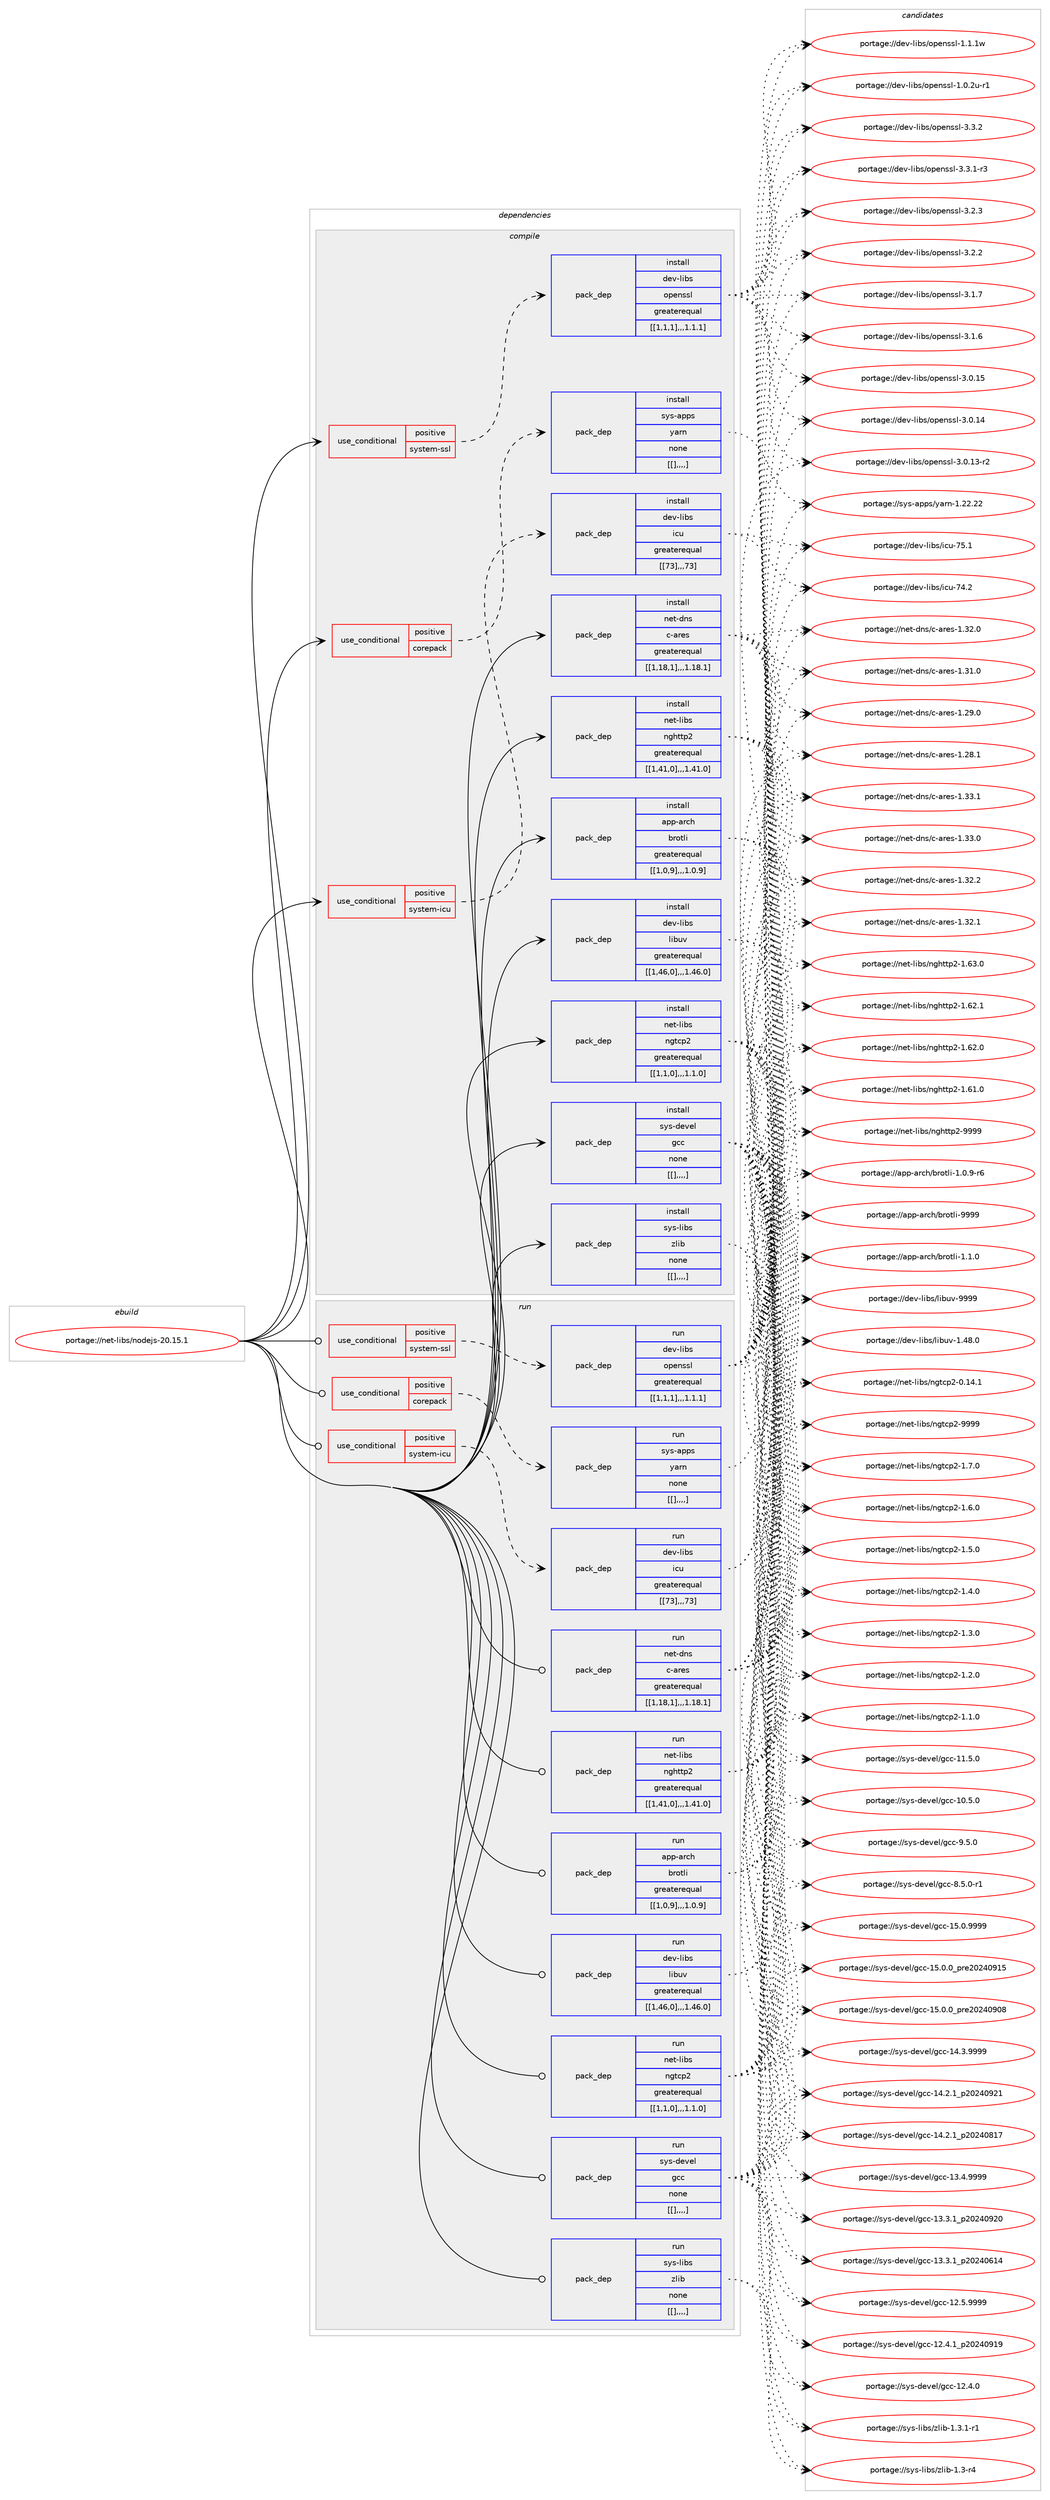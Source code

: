 digraph prolog {

# *************
# Graph options
# *************

newrank=true;
concentrate=true;
compound=true;
graph [rankdir=LR,fontname=Helvetica,fontsize=10,ranksep=1.5];#, ranksep=2.5, nodesep=0.2];
edge  [arrowhead=vee];
node  [fontname=Helvetica,fontsize=10];

# **********
# The ebuild
# **********

subgraph cluster_leftcol {
color=gray;
label=<<i>ebuild</i>>;
id [label="portage://net-libs/nodejs-20.15.1", color=red, width=4, href="../net-libs/nodejs-20.15.1.svg"];
}

# ****************
# The dependencies
# ****************

subgraph cluster_midcol {
color=gray;
label=<<i>dependencies</i>>;
subgraph cluster_compile {
fillcolor="#eeeeee";
style=filled;
label=<<i>compile</i>>;
subgraph cond98664 {
dependency373166 [label=<<TABLE BORDER="0" CELLBORDER="1" CELLSPACING="0" CELLPADDING="4"><TR><TD ROWSPAN="3" CELLPADDING="10">use_conditional</TD></TR><TR><TD>positive</TD></TR><TR><TD>corepack</TD></TR></TABLE>>, shape=none, color=red];
subgraph pack271803 {
dependency373167 [label=<<TABLE BORDER="0" CELLBORDER="1" CELLSPACING="0" CELLPADDING="4" WIDTH="220"><TR><TD ROWSPAN="6" CELLPADDING="30">pack_dep</TD></TR><TR><TD WIDTH="110">install</TD></TR><TR><TD>sys-apps</TD></TR><TR><TD>yarn</TD></TR><TR><TD>none</TD></TR><TR><TD>[[],,,,]</TD></TR></TABLE>>, shape=none, color=blue];
}
dependency373166:e -> dependency373167:w [weight=20,style="dashed",arrowhead="vee"];
}
id:e -> dependency373166:w [weight=20,style="solid",arrowhead="vee"];
subgraph cond98665 {
dependency373168 [label=<<TABLE BORDER="0" CELLBORDER="1" CELLSPACING="0" CELLPADDING="4"><TR><TD ROWSPAN="3" CELLPADDING="10">use_conditional</TD></TR><TR><TD>positive</TD></TR><TR><TD>system-icu</TD></TR></TABLE>>, shape=none, color=red];
subgraph pack271804 {
dependency373169 [label=<<TABLE BORDER="0" CELLBORDER="1" CELLSPACING="0" CELLPADDING="4" WIDTH="220"><TR><TD ROWSPAN="6" CELLPADDING="30">pack_dep</TD></TR><TR><TD WIDTH="110">install</TD></TR><TR><TD>dev-libs</TD></TR><TR><TD>icu</TD></TR><TR><TD>greaterequal</TD></TR><TR><TD>[[73],,,73]</TD></TR></TABLE>>, shape=none, color=blue];
}
dependency373168:e -> dependency373169:w [weight=20,style="dashed",arrowhead="vee"];
}
id:e -> dependency373168:w [weight=20,style="solid",arrowhead="vee"];
subgraph cond98666 {
dependency373170 [label=<<TABLE BORDER="0" CELLBORDER="1" CELLSPACING="0" CELLPADDING="4"><TR><TD ROWSPAN="3" CELLPADDING="10">use_conditional</TD></TR><TR><TD>positive</TD></TR><TR><TD>system-ssl</TD></TR></TABLE>>, shape=none, color=red];
subgraph pack271805 {
dependency373171 [label=<<TABLE BORDER="0" CELLBORDER="1" CELLSPACING="0" CELLPADDING="4" WIDTH="220"><TR><TD ROWSPAN="6" CELLPADDING="30">pack_dep</TD></TR><TR><TD WIDTH="110">install</TD></TR><TR><TD>dev-libs</TD></TR><TR><TD>openssl</TD></TR><TR><TD>greaterequal</TD></TR><TR><TD>[[1,1,1],,,1.1.1]</TD></TR></TABLE>>, shape=none, color=blue];
}
dependency373170:e -> dependency373171:w [weight=20,style="dashed",arrowhead="vee"];
}
id:e -> dependency373170:w [weight=20,style="solid",arrowhead="vee"];
subgraph pack271806 {
dependency373172 [label=<<TABLE BORDER="0" CELLBORDER="1" CELLSPACING="0" CELLPADDING="4" WIDTH="220"><TR><TD ROWSPAN="6" CELLPADDING="30">pack_dep</TD></TR><TR><TD WIDTH="110">install</TD></TR><TR><TD>app-arch</TD></TR><TR><TD>brotli</TD></TR><TR><TD>greaterequal</TD></TR><TR><TD>[[1,0,9],,,1.0.9]</TD></TR></TABLE>>, shape=none, color=blue];
}
id:e -> dependency373172:w [weight=20,style="solid",arrowhead="vee"];
subgraph pack271807 {
dependency373173 [label=<<TABLE BORDER="0" CELLBORDER="1" CELLSPACING="0" CELLPADDING="4" WIDTH="220"><TR><TD ROWSPAN="6" CELLPADDING="30">pack_dep</TD></TR><TR><TD WIDTH="110">install</TD></TR><TR><TD>dev-libs</TD></TR><TR><TD>libuv</TD></TR><TR><TD>greaterequal</TD></TR><TR><TD>[[1,46,0],,,1.46.0]</TD></TR></TABLE>>, shape=none, color=blue];
}
id:e -> dependency373173:w [weight=20,style="solid",arrowhead="vee"];
subgraph pack271808 {
dependency373174 [label=<<TABLE BORDER="0" CELLBORDER="1" CELLSPACING="0" CELLPADDING="4" WIDTH="220"><TR><TD ROWSPAN="6" CELLPADDING="30">pack_dep</TD></TR><TR><TD WIDTH="110">install</TD></TR><TR><TD>net-dns</TD></TR><TR><TD>c-ares</TD></TR><TR><TD>greaterequal</TD></TR><TR><TD>[[1,18,1],,,1.18.1]</TD></TR></TABLE>>, shape=none, color=blue];
}
id:e -> dependency373174:w [weight=20,style="solid",arrowhead="vee"];
subgraph pack271809 {
dependency373175 [label=<<TABLE BORDER="0" CELLBORDER="1" CELLSPACING="0" CELLPADDING="4" WIDTH="220"><TR><TD ROWSPAN="6" CELLPADDING="30">pack_dep</TD></TR><TR><TD WIDTH="110">install</TD></TR><TR><TD>net-libs</TD></TR><TR><TD>nghttp2</TD></TR><TR><TD>greaterequal</TD></TR><TR><TD>[[1,41,0],,,1.41.0]</TD></TR></TABLE>>, shape=none, color=blue];
}
id:e -> dependency373175:w [weight=20,style="solid",arrowhead="vee"];
subgraph pack271810 {
dependency373176 [label=<<TABLE BORDER="0" CELLBORDER="1" CELLSPACING="0" CELLPADDING="4" WIDTH="220"><TR><TD ROWSPAN="6" CELLPADDING="30">pack_dep</TD></TR><TR><TD WIDTH="110">install</TD></TR><TR><TD>net-libs</TD></TR><TR><TD>ngtcp2</TD></TR><TR><TD>greaterequal</TD></TR><TR><TD>[[1,1,0],,,1.1.0]</TD></TR></TABLE>>, shape=none, color=blue];
}
id:e -> dependency373176:w [weight=20,style="solid",arrowhead="vee"];
subgraph pack271811 {
dependency373177 [label=<<TABLE BORDER="0" CELLBORDER="1" CELLSPACING="0" CELLPADDING="4" WIDTH="220"><TR><TD ROWSPAN="6" CELLPADDING="30">pack_dep</TD></TR><TR><TD WIDTH="110">install</TD></TR><TR><TD>sys-devel</TD></TR><TR><TD>gcc</TD></TR><TR><TD>none</TD></TR><TR><TD>[[],,,,]</TD></TR></TABLE>>, shape=none, color=blue];
}
id:e -> dependency373177:w [weight=20,style="solid",arrowhead="vee"];
subgraph pack271812 {
dependency373178 [label=<<TABLE BORDER="0" CELLBORDER="1" CELLSPACING="0" CELLPADDING="4" WIDTH="220"><TR><TD ROWSPAN="6" CELLPADDING="30">pack_dep</TD></TR><TR><TD WIDTH="110">install</TD></TR><TR><TD>sys-libs</TD></TR><TR><TD>zlib</TD></TR><TR><TD>none</TD></TR><TR><TD>[[],,,,]</TD></TR></TABLE>>, shape=none, color=blue];
}
id:e -> dependency373178:w [weight=20,style="solid",arrowhead="vee"];
}
subgraph cluster_compileandrun {
fillcolor="#eeeeee";
style=filled;
label=<<i>compile and run</i>>;
}
subgraph cluster_run {
fillcolor="#eeeeee";
style=filled;
label=<<i>run</i>>;
subgraph cond98667 {
dependency373179 [label=<<TABLE BORDER="0" CELLBORDER="1" CELLSPACING="0" CELLPADDING="4"><TR><TD ROWSPAN="3" CELLPADDING="10">use_conditional</TD></TR><TR><TD>positive</TD></TR><TR><TD>corepack</TD></TR></TABLE>>, shape=none, color=red];
subgraph pack271813 {
dependency373180 [label=<<TABLE BORDER="0" CELLBORDER="1" CELLSPACING="0" CELLPADDING="4" WIDTH="220"><TR><TD ROWSPAN="6" CELLPADDING="30">pack_dep</TD></TR><TR><TD WIDTH="110">run</TD></TR><TR><TD>sys-apps</TD></TR><TR><TD>yarn</TD></TR><TR><TD>none</TD></TR><TR><TD>[[],,,,]</TD></TR></TABLE>>, shape=none, color=blue];
}
dependency373179:e -> dependency373180:w [weight=20,style="dashed",arrowhead="vee"];
}
id:e -> dependency373179:w [weight=20,style="solid",arrowhead="odot"];
subgraph cond98668 {
dependency373181 [label=<<TABLE BORDER="0" CELLBORDER="1" CELLSPACING="0" CELLPADDING="4"><TR><TD ROWSPAN="3" CELLPADDING="10">use_conditional</TD></TR><TR><TD>positive</TD></TR><TR><TD>system-icu</TD></TR></TABLE>>, shape=none, color=red];
subgraph pack271814 {
dependency373182 [label=<<TABLE BORDER="0" CELLBORDER="1" CELLSPACING="0" CELLPADDING="4" WIDTH="220"><TR><TD ROWSPAN="6" CELLPADDING="30">pack_dep</TD></TR><TR><TD WIDTH="110">run</TD></TR><TR><TD>dev-libs</TD></TR><TR><TD>icu</TD></TR><TR><TD>greaterequal</TD></TR><TR><TD>[[73],,,73]</TD></TR></TABLE>>, shape=none, color=blue];
}
dependency373181:e -> dependency373182:w [weight=20,style="dashed",arrowhead="vee"];
}
id:e -> dependency373181:w [weight=20,style="solid",arrowhead="odot"];
subgraph cond98669 {
dependency373183 [label=<<TABLE BORDER="0" CELLBORDER="1" CELLSPACING="0" CELLPADDING="4"><TR><TD ROWSPAN="3" CELLPADDING="10">use_conditional</TD></TR><TR><TD>positive</TD></TR><TR><TD>system-ssl</TD></TR></TABLE>>, shape=none, color=red];
subgraph pack271815 {
dependency373184 [label=<<TABLE BORDER="0" CELLBORDER="1" CELLSPACING="0" CELLPADDING="4" WIDTH="220"><TR><TD ROWSPAN="6" CELLPADDING="30">pack_dep</TD></TR><TR><TD WIDTH="110">run</TD></TR><TR><TD>dev-libs</TD></TR><TR><TD>openssl</TD></TR><TR><TD>greaterequal</TD></TR><TR><TD>[[1,1,1],,,1.1.1]</TD></TR></TABLE>>, shape=none, color=blue];
}
dependency373183:e -> dependency373184:w [weight=20,style="dashed",arrowhead="vee"];
}
id:e -> dependency373183:w [weight=20,style="solid",arrowhead="odot"];
subgraph pack271816 {
dependency373185 [label=<<TABLE BORDER="0" CELLBORDER="1" CELLSPACING="0" CELLPADDING="4" WIDTH="220"><TR><TD ROWSPAN="6" CELLPADDING="30">pack_dep</TD></TR><TR><TD WIDTH="110">run</TD></TR><TR><TD>app-arch</TD></TR><TR><TD>brotli</TD></TR><TR><TD>greaterequal</TD></TR><TR><TD>[[1,0,9],,,1.0.9]</TD></TR></TABLE>>, shape=none, color=blue];
}
id:e -> dependency373185:w [weight=20,style="solid",arrowhead="odot"];
subgraph pack271817 {
dependency373186 [label=<<TABLE BORDER="0" CELLBORDER="1" CELLSPACING="0" CELLPADDING="4" WIDTH="220"><TR><TD ROWSPAN="6" CELLPADDING="30">pack_dep</TD></TR><TR><TD WIDTH="110">run</TD></TR><TR><TD>dev-libs</TD></TR><TR><TD>libuv</TD></TR><TR><TD>greaterequal</TD></TR><TR><TD>[[1,46,0],,,1.46.0]</TD></TR></TABLE>>, shape=none, color=blue];
}
id:e -> dependency373186:w [weight=20,style="solid",arrowhead="odot"];
subgraph pack271818 {
dependency373187 [label=<<TABLE BORDER="0" CELLBORDER="1" CELLSPACING="0" CELLPADDING="4" WIDTH="220"><TR><TD ROWSPAN="6" CELLPADDING="30">pack_dep</TD></TR><TR><TD WIDTH="110">run</TD></TR><TR><TD>net-dns</TD></TR><TR><TD>c-ares</TD></TR><TR><TD>greaterequal</TD></TR><TR><TD>[[1,18,1],,,1.18.1]</TD></TR></TABLE>>, shape=none, color=blue];
}
id:e -> dependency373187:w [weight=20,style="solid",arrowhead="odot"];
subgraph pack271819 {
dependency373188 [label=<<TABLE BORDER="0" CELLBORDER="1" CELLSPACING="0" CELLPADDING="4" WIDTH="220"><TR><TD ROWSPAN="6" CELLPADDING="30">pack_dep</TD></TR><TR><TD WIDTH="110">run</TD></TR><TR><TD>net-libs</TD></TR><TR><TD>nghttp2</TD></TR><TR><TD>greaterequal</TD></TR><TR><TD>[[1,41,0],,,1.41.0]</TD></TR></TABLE>>, shape=none, color=blue];
}
id:e -> dependency373188:w [weight=20,style="solid",arrowhead="odot"];
subgraph pack271820 {
dependency373189 [label=<<TABLE BORDER="0" CELLBORDER="1" CELLSPACING="0" CELLPADDING="4" WIDTH="220"><TR><TD ROWSPAN="6" CELLPADDING="30">pack_dep</TD></TR><TR><TD WIDTH="110">run</TD></TR><TR><TD>net-libs</TD></TR><TR><TD>ngtcp2</TD></TR><TR><TD>greaterequal</TD></TR><TR><TD>[[1,1,0],,,1.1.0]</TD></TR></TABLE>>, shape=none, color=blue];
}
id:e -> dependency373189:w [weight=20,style="solid",arrowhead="odot"];
subgraph pack271821 {
dependency373190 [label=<<TABLE BORDER="0" CELLBORDER="1" CELLSPACING="0" CELLPADDING="4" WIDTH="220"><TR><TD ROWSPAN="6" CELLPADDING="30">pack_dep</TD></TR><TR><TD WIDTH="110">run</TD></TR><TR><TD>sys-devel</TD></TR><TR><TD>gcc</TD></TR><TR><TD>none</TD></TR><TR><TD>[[],,,,]</TD></TR></TABLE>>, shape=none, color=blue];
}
id:e -> dependency373190:w [weight=20,style="solid",arrowhead="odot"];
subgraph pack271822 {
dependency373191 [label=<<TABLE BORDER="0" CELLBORDER="1" CELLSPACING="0" CELLPADDING="4" WIDTH="220"><TR><TD ROWSPAN="6" CELLPADDING="30">pack_dep</TD></TR><TR><TD WIDTH="110">run</TD></TR><TR><TD>sys-libs</TD></TR><TR><TD>zlib</TD></TR><TR><TD>none</TD></TR><TR><TD>[[],,,,]</TD></TR></TABLE>>, shape=none, color=blue];
}
id:e -> dependency373191:w [weight=20,style="solid",arrowhead="odot"];
}
}

# **************
# The candidates
# **************

subgraph cluster_choices {
rank=same;
color=gray;
label=<<i>candidates</i>>;

subgraph choice271803 {
color=black;
nodesep=1;
choice115121115459711211211547121971141104549465050465050 [label="portage://sys-apps/yarn-1.22.22", color=red, width=4,href="../sys-apps/yarn-1.22.22.svg"];
dependency373167:e -> choice115121115459711211211547121971141104549465050465050:w [style=dotted,weight="100"];
}
subgraph choice271804 {
color=black;
nodesep=1;
choice100101118451081059811547105991174555534649 [label="portage://dev-libs/icu-75.1", color=red, width=4,href="../dev-libs/icu-75.1.svg"];
choice100101118451081059811547105991174555524650 [label="portage://dev-libs/icu-74.2", color=red, width=4,href="../dev-libs/icu-74.2.svg"];
dependency373169:e -> choice100101118451081059811547105991174555534649:w [style=dotted,weight="100"];
dependency373169:e -> choice100101118451081059811547105991174555524650:w [style=dotted,weight="100"];
}
subgraph choice271805 {
color=black;
nodesep=1;
choice100101118451081059811547111112101110115115108455146514650 [label="portage://dev-libs/openssl-3.3.2", color=red, width=4,href="../dev-libs/openssl-3.3.2.svg"];
choice1001011184510810598115471111121011101151151084551465146494511451 [label="portage://dev-libs/openssl-3.3.1-r3", color=red, width=4,href="../dev-libs/openssl-3.3.1-r3.svg"];
choice100101118451081059811547111112101110115115108455146504651 [label="portage://dev-libs/openssl-3.2.3", color=red, width=4,href="../dev-libs/openssl-3.2.3.svg"];
choice100101118451081059811547111112101110115115108455146504650 [label="portage://dev-libs/openssl-3.2.2", color=red, width=4,href="../dev-libs/openssl-3.2.2.svg"];
choice100101118451081059811547111112101110115115108455146494655 [label="portage://dev-libs/openssl-3.1.7", color=red, width=4,href="../dev-libs/openssl-3.1.7.svg"];
choice100101118451081059811547111112101110115115108455146494654 [label="portage://dev-libs/openssl-3.1.6", color=red, width=4,href="../dev-libs/openssl-3.1.6.svg"];
choice10010111845108105981154711111210111011511510845514648464953 [label="portage://dev-libs/openssl-3.0.15", color=red, width=4,href="../dev-libs/openssl-3.0.15.svg"];
choice10010111845108105981154711111210111011511510845514648464952 [label="portage://dev-libs/openssl-3.0.14", color=red, width=4,href="../dev-libs/openssl-3.0.14.svg"];
choice100101118451081059811547111112101110115115108455146484649514511450 [label="portage://dev-libs/openssl-3.0.13-r2", color=red, width=4,href="../dev-libs/openssl-3.0.13-r2.svg"];
choice100101118451081059811547111112101110115115108454946494649119 [label="portage://dev-libs/openssl-1.1.1w", color=red, width=4,href="../dev-libs/openssl-1.1.1w.svg"];
choice1001011184510810598115471111121011101151151084549464846501174511449 [label="portage://dev-libs/openssl-1.0.2u-r1", color=red, width=4,href="../dev-libs/openssl-1.0.2u-r1.svg"];
dependency373171:e -> choice100101118451081059811547111112101110115115108455146514650:w [style=dotted,weight="100"];
dependency373171:e -> choice1001011184510810598115471111121011101151151084551465146494511451:w [style=dotted,weight="100"];
dependency373171:e -> choice100101118451081059811547111112101110115115108455146504651:w [style=dotted,weight="100"];
dependency373171:e -> choice100101118451081059811547111112101110115115108455146504650:w [style=dotted,weight="100"];
dependency373171:e -> choice100101118451081059811547111112101110115115108455146494655:w [style=dotted,weight="100"];
dependency373171:e -> choice100101118451081059811547111112101110115115108455146494654:w [style=dotted,weight="100"];
dependency373171:e -> choice10010111845108105981154711111210111011511510845514648464953:w [style=dotted,weight="100"];
dependency373171:e -> choice10010111845108105981154711111210111011511510845514648464952:w [style=dotted,weight="100"];
dependency373171:e -> choice100101118451081059811547111112101110115115108455146484649514511450:w [style=dotted,weight="100"];
dependency373171:e -> choice100101118451081059811547111112101110115115108454946494649119:w [style=dotted,weight="100"];
dependency373171:e -> choice1001011184510810598115471111121011101151151084549464846501174511449:w [style=dotted,weight="100"];
}
subgraph choice271806 {
color=black;
nodesep=1;
choice9711211245971149910447981141111161081054557575757 [label="portage://app-arch/brotli-9999", color=red, width=4,href="../app-arch/brotli-9999.svg"];
choice971121124597114991044798114111116108105454946494648 [label="portage://app-arch/brotli-1.1.0", color=red, width=4,href="../app-arch/brotli-1.1.0.svg"];
choice9711211245971149910447981141111161081054549464846574511454 [label="portage://app-arch/brotli-1.0.9-r6", color=red, width=4,href="../app-arch/brotli-1.0.9-r6.svg"];
dependency373172:e -> choice9711211245971149910447981141111161081054557575757:w [style=dotted,weight="100"];
dependency373172:e -> choice971121124597114991044798114111116108105454946494648:w [style=dotted,weight="100"];
dependency373172:e -> choice9711211245971149910447981141111161081054549464846574511454:w [style=dotted,weight="100"];
}
subgraph choice271807 {
color=black;
nodesep=1;
choice100101118451081059811547108105981171184557575757 [label="portage://dev-libs/libuv-9999", color=red, width=4,href="../dev-libs/libuv-9999.svg"];
choice1001011184510810598115471081059811711845494652564648 [label="portage://dev-libs/libuv-1.48.0", color=red, width=4,href="../dev-libs/libuv-1.48.0.svg"];
dependency373173:e -> choice100101118451081059811547108105981171184557575757:w [style=dotted,weight="100"];
dependency373173:e -> choice1001011184510810598115471081059811711845494652564648:w [style=dotted,weight="100"];
}
subgraph choice271808 {
color=black;
nodesep=1;
choice110101116451001101154799459711410111545494651514649 [label="portage://net-dns/c-ares-1.33.1", color=red, width=4,href="../net-dns/c-ares-1.33.1.svg"];
choice110101116451001101154799459711410111545494651514648 [label="portage://net-dns/c-ares-1.33.0", color=red, width=4,href="../net-dns/c-ares-1.33.0.svg"];
choice110101116451001101154799459711410111545494651504650 [label="portage://net-dns/c-ares-1.32.2", color=red, width=4,href="../net-dns/c-ares-1.32.2.svg"];
choice110101116451001101154799459711410111545494651504649 [label="portage://net-dns/c-ares-1.32.1", color=red, width=4,href="../net-dns/c-ares-1.32.1.svg"];
choice110101116451001101154799459711410111545494651504648 [label="portage://net-dns/c-ares-1.32.0", color=red, width=4,href="../net-dns/c-ares-1.32.0.svg"];
choice110101116451001101154799459711410111545494651494648 [label="portage://net-dns/c-ares-1.31.0", color=red, width=4,href="../net-dns/c-ares-1.31.0.svg"];
choice110101116451001101154799459711410111545494650574648 [label="portage://net-dns/c-ares-1.29.0", color=red, width=4,href="../net-dns/c-ares-1.29.0.svg"];
choice110101116451001101154799459711410111545494650564649 [label="portage://net-dns/c-ares-1.28.1", color=red, width=4,href="../net-dns/c-ares-1.28.1.svg"];
dependency373174:e -> choice110101116451001101154799459711410111545494651514649:w [style=dotted,weight="100"];
dependency373174:e -> choice110101116451001101154799459711410111545494651514648:w [style=dotted,weight="100"];
dependency373174:e -> choice110101116451001101154799459711410111545494651504650:w [style=dotted,weight="100"];
dependency373174:e -> choice110101116451001101154799459711410111545494651504649:w [style=dotted,weight="100"];
dependency373174:e -> choice110101116451001101154799459711410111545494651504648:w [style=dotted,weight="100"];
dependency373174:e -> choice110101116451001101154799459711410111545494651494648:w [style=dotted,weight="100"];
dependency373174:e -> choice110101116451001101154799459711410111545494650574648:w [style=dotted,weight="100"];
dependency373174:e -> choice110101116451001101154799459711410111545494650564649:w [style=dotted,weight="100"];
}
subgraph choice271809 {
color=black;
nodesep=1;
choice110101116451081059811547110103104116116112504557575757 [label="portage://net-libs/nghttp2-9999", color=red, width=4,href="../net-libs/nghttp2-9999.svg"];
choice1101011164510810598115471101031041161161125045494654514648 [label="portage://net-libs/nghttp2-1.63.0", color=red, width=4,href="../net-libs/nghttp2-1.63.0.svg"];
choice1101011164510810598115471101031041161161125045494654504649 [label="portage://net-libs/nghttp2-1.62.1", color=red, width=4,href="../net-libs/nghttp2-1.62.1.svg"];
choice1101011164510810598115471101031041161161125045494654504648 [label="portage://net-libs/nghttp2-1.62.0", color=red, width=4,href="../net-libs/nghttp2-1.62.0.svg"];
choice1101011164510810598115471101031041161161125045494654494648 [label="portage://net-libs/nghttp2-1.61.0", color=red, width=4,href="../net-libs/nghttp2-1.61.0.svg"];
dependency373175:e -> choice110101116451081059811547110103104116116112504557575757:w [style=dotted,weight="100"];
dependency373175:e -> choice1101011164510810598115471101031041161161125045494654514648:w [style=dotted,weight="100"];
dependency373175:e -> choice1101011164510810598115471101031041161161125045494654504649:w [style=dotted,weight="100"];
dependency373175:e -> choice1101011164510810598115471101031041161161125045494654504648:w [style=dotted,weight="100"];
dependency373175:e -> choice1101011164510810598115471101031041161161125045494654494648:w [style=dotted,weight="100"];
}
subgraph choice271810 {
color=black;
nodesep=1;
choice11010111645108105981154711010311699112504557575757 [label="portage://net-libs/ngtcp2-9999", color=red, width=4,href="../net-libs/ngtcp2-9999.svg"];
choice1101011164510810598115471101031169911250454946554648 [label="portage://net-libs/ngtcp2-1.7.0", color=red, width=4,href="../net-libs/ngtcp2-1.7.0.svg"];
choice1101011164510810598115471101031169911250454946544648 [label="portage://net-libs/ngtcp2-1.6.0", color=red, width=4,href="../net-libs/ngtcp2-1.6.0.svg"];
choice1101011164510810598115471101031169911250454946534648 [label="portage://net-libs/ngtcp2-1.5.0", color=red, width=4,href="../net-libs/ngtcp2-1.5.0.svg"];
choice1101011164510810598115471101031169911250454946524648 [label="portage://net-libs/ngtcp2-1.4.0", color=red, width=4,href="../net-libs/ngtcp2-1.4.0.svg"];
choice1101011164510810598115471101031169911250454946514648 [label="portage://net-libs/ngtcp2-1.3.0", color=red, width=4,href="../net-libs/ngtcp2-1.3.0.svg"];
choice1101011164510810598115471101031169911250454946504648 [label="portage://net-libs/ngtcp2-1.2.0", color=red, width=4,href="../net-libs/ngtcp2-1.2.0.svg"];
choice1101011164510810598115471101031169911250454946494648 [label="portage://net-libs/ngtcp2-1.1.0", color=red, width=4,href="../net-libs/ngtcp2-1.1.0.svg"];
choice110101116451081059811547110103116991125045484649524649 [label="portage://net-libs/ngtcp2-0.14.1", color=red, width=4,href="../net-libs/ngtcp2-0.14.1.svg"];
dependency373176:e -> choice11010111645108105981154711010311699112504557575757:w [style=dotted,weight="100"];
dependency373176:e -> choice1101011164510810598115471101031169911250454946554648:w [style=dotted,weight="100"];
dependency373176:e -> choice1101011164510810598115471101031169911250454946544648:w [style=dotted,weight="100"];
dependency373176:e -> choice1101011164510810598115471101031169911250454946534648:w [style=dotted,weight="100"];
dependency373176:e -> choice1101011164510810598115471101031169911250454946524648:w [style=dotted,weight="100"];
dependency373176:e -> choice1101011164510810598115471101031169911250454946514648:w [style=dotted,weight="100"];
dependency373176:e -> choice1101011164510810598115471101031169911250454946504648:w [style=dotted,weight="100"];
dependency373176:e -> choice1101011164510810598115471101031169911250454946494648:w [style=dotted,weight="100"];
dependency373176:e -> choice110101116451081059811547110103116991125045484649524649:w [style=dotted,weight="100"];
}
subgraph choice271811 {
color=black;
nodesep=1;
choice1151211154510010111810110847103999945495346484657575757 [label="portage://sys-devel/gcc-15.0.9999", color=red, width=4,href="../sys-devel/gcc-15.0.9999.svg"];
choice1151211154510010111810110847103999945495346484648951121141015048505248574953 [label="portage://sys-devel/gcc-15.0.0_pre20240915", color=red, width=4,href="../sys-devel/gcc-15.0.0_pre20240915.svg"];
choice1151211154510010111810110847103999945495346484648951121141015048505248574856 [label="portage://sys-devel/gcc-15.0.0_pre20240908", color=red, width=4,href="../sys-devel/gcc-15.0.0_pre20240908.svg"];
choice1151211154510010111810110847103999945495246514657575757 [label="portage://sys-devel/gcc-14.3.9999", color=red, width=4,href="../sys-devel/gcc-14.3.9999.svg"];
choice1151211154510010111810110847103999945495246504649951125048505248575049 [label="portage://sys-devel/gcc-14.2.1_p20240921", color=red, width=4,href="../sys-devel/gcc-14.2.1_p20240921.svg"];
choice1151211154510010111810110847103999945495246504649951125048505248564955 [label="portage://sys-devel/gcc-14.2.1_p20240817", color=red, width=4,href="../sys-devel/gcc-14.2.1_p20240817.svg"];
choice1151211154510010111810110847103999945495146524657575757 [label="portage://sys-devel/gcc-13.4.9999", color=red, width=4,href="../sys-devel/gcc-13.4.9999.svg"];
choice1151211154510010111810110847103999945495146514649951125048505248575048 [label="portage://sys-devel/gcc-13.3.1_p20240920", color=red, width=4,href="../sys-devel/gcc-13.3.1_p20240920.svg"];
choice1151211154510010111810110847103999945495146514649951125048505248544952 [label="portage://sys-devel/gcc-13.3.1_p20240614", color=red, width=4,href="../sys-devel/gcc-13.3.1_p20240614.svg"];
choice1151211154510010111810110847103999945495046534657575757 [label="portage://sys-devel/gcc-12.5.9999", color=red, width=4,href="../sys-devel/gcc-12.5.9999.svg"];
choice1151211154510010111810110847103999945495046524649951125048505248574957 [label="portage://sys-devel/gcc-12.4.1_p20240919", color=red, width=4,href="../sys-devel/gcc-12.4.1_p20240919.svg"];
choice1151211154510010111810110847103999945495046524648 [label="portage://sys-devel/gcc-12.4.0", color=red, width=4,href="../sys-devel/gcc-12.4.0.svg"];
choice1151211154510010111810110847103999945494946534648 [label="portage://sys-devel/gcc-11.5.0", color=red, width=4,href="../sys-devel/gcc-11.5.0.svg"];
choice1151211154510010111810110847103999945494846534648 [label="portage://sys-devel/gcc-10.5.0", color=red, width=4,href="../sys-devel/gcc-10.5.0.svg"];
choice11512111545100101118101108471039999455746534648 [label="portage://sys-devel/gcc-9.5.0", color=red, width=4,href="../sys-devel/gcc-9.5.0.svg"];
choice115121115451001011181011084710399994556465346484511449 [label="portage://sys-devel/gcc-8.5.0-r1", color=red, width=4,href="../sys-devel/gcc-8.5.0-r1.svg"];
dependency373177:e -> choice1151211154510010111810110847103999945495346484657575757:w [style=dotted,weight="100"];
dependency373177:e -> choice1151211154510010111810110847103999945495346484648951121141015048505248574953:w [style=dotted,weight="100"];
dependency373177:e -> choice1151211154510010111810110847103999945495346484648951121141015048505248574856:w [style=dotted,weight="100"];
dependency373177:e -> choice1151211154510010111810110847103999945495246514657575757:w [style=dotted,weight="100"];
dependency373177:e -> choice1151211154510010111810110847103999945495246504649951125048505248575049:w [style=dotted,weight="100"];
dependency373177:e -> choice1151211154510010111810110847103999945495246504649951125048505248564955:w [style=dotted,weight="100"];
dependency373177:e -> choice1151211154510010111810110847103999945495146524657575757:w [style=dotted,weight="100"];
dependency373177:e -> choice1151211154510010111810110847103999945495146514649951125048505248575048:w [style=dotted,weight="100"];
dependency373177:e -> choice1151211154510010111810110847103999945495146514649951125048505248544952:w [style=dotted,weight="100"];
dependency373177:e -> choice1151211154510010111810110847103999945495046534657575757:w [style=dotted,weight="100"];
dependency373177:e -> choice1151211154510010111810110847103999945495046524649951125048505248574957:w [style=dotted,weight="100"];
dependency373177:e -> choice1151211154510010111810110847103999945495046524648:w [style=dotted,weight="100"];
dependency373177:e -> choice1151211154510010111810110847103999945494946534648:w [style=dotted,weight="100"];
dependency373177:e -> choice1151211154510010111810110847103999945494846534648:w [style=dotted,weight="100"];
dependency373177:e -> choice11512111545100101118101108471039999455746534648:w [style=dotted,weight="100"];
dependency373177:e -> choice115121115451001011181011084710399994556465346484511449:w [style=dotted,weight="100"];
}
subgraph choice271812 {
color=black;
nodesep=1;
choice115121115451081059811547122108105984549465146494511449 [label="portage://sys-libs/zlib-1.3.1-r1", color=red, width=4,href="../sys-libs/zlib-1.3.1-r1.svg"];
choice11512111545108105981154712210810598454946514511452 [label="portage://sys-libs/zlib-1.3-r4", color=red, width=4,href="../sys-libs/zlib-1.3-r4.svg"];
dependency373178:e -> choice115121115451081059811547122108105984549465146494511449:w [style=dotted,weight="100"];
dependency373178:e -> choice11512111545108105981154712210810598454946514511452:w [style=dotted,weight="100"];
}
subgraph choice271813 {
color=black;
nodesep=1;
choice115121115459711211211547121971141104549465050465050 [label="portage://sys-apps/yarn-1.22.22", color=red, width=4,href="../sys-apps/yarn-1.22.22.svg"];
dependency373180:e -> choice115121115459711211211547121971141104549465050465050:w [style=dotted,weight="100"];
}
subgraph choice271814 {
color=black;
nodesep=1;
choice100101118451081059811547105991174555534649 [label="portage://dev-libs/icu-75.1", color=red, width=4,href="../dev-libs/icu-75.1.svg"];
choice100101118451081059811547105991174555524650 [label="portage://dev-libs/icu-74.2", color=red, width=4,href="../dev-libs/icu-74.2.svg"];
dependency373182:e -> choice100101118451081059811547105991174555534649:w [style=dotted,weight="100"];
dependency373182:e -> choice100101118451081059811547105991174555524650:w [style=dotted,weight="100"];
}
subgraph choice271815 {
color=black;
nodesep=1;
choice100101118451081059811547111112101110115115108455146514650 [label="portage://dev-libs/openssl-3.3.2", color=red, width=4,href="../dev-libs/openssl-3.3.2.svg"];
choice1001011184510810598115471111121011101151151084551465146494511451 [label="portage://dev-libs/openssl-3.3.1-r3", color=red, width=4,href="../dev-libs/openssl-3.3.1-r3.svg"];
choice100101118451081059811547111112101110115115108455146504651 [label="portage://dev-libs/openssl-3.2.3", color=red, width=4,href="../dev-libs/openssl-3.2.3.svg"];
choice100101118451081059811547111112101110115115108455146504650 [label="portage://dev-libs/openssl-3.2.2", color=red, width=4,href="../dev-libs/openssl-3.2.2.svg"];
choice100101118451081059811547111112101110115115108455146494655 [label="portage://dev-libs/openssl-3.1.7", color=red, width=4,href="../dev-libs/openssl-3.1.7.svg"];
choice100101118451081059811547111112101110115115108455146494654 [label="portage://dev-libs/openssl-3.1.6", color=red, width=4,href="../dev-libs/openssl-3.1.6.svg"];
choice10010111845108105981154711111210111011511510845514648464953 [label="portage://dev-libs/openssl-3.0.15", color=red, width=4,href="../dev-libs/openssl-3.0.15.svg"];
choice10010111845108105981154711111210111011511510845514648464952 [label="portage://dev-libs/openssl-3.0.14", color=red, width=4,href="../dev-libs/openssl-3.0.14.svg"];
choice100101118451081059811547111112101110115115108455146484649514511450 [label="portage://dev-libs/openssl-3.0.13-r2", color=red, width=4,href="../dev-libs/openssl-3.0.13-r2.svg"];
choice100101118451081059811547111112101110115115108454946494649119 [label="portage://dev-libs/openssl-1.1.1w", color=red, width=4,href="../dev-libs/openssl-1.1.1w.svg"];
choice1001011184510810598115471111121011101151151084549464846501174511449 [label="portage://dev-libs/openssl-1.0.2u-r1", color=red, width=4,href="../dev-libs/openssl-1.0.2u-r1.svg"];
dependency373184:e -> choice100101118451081059811547111112101110115115108455146514650:w [style=dotted,weight="100"];
dependency373184:e -> choice1001011184510810598115471111121011101151151084551465146494511451:w [style=dotted,weight="100"];
dependency373184:e -> choice100101118451081059811547111112101110115115108455146504651:w [style=dotted,weight="100"];
dependency373184:e -> choice100101118451081059811547111112101110115115108455146504650:w [style=dotted,weight="100"];
dependency373184:e -> choice100101118451081059811547111112101110115115108455146494655:w [style=dotted,weight="100"];
dependency373184:e -> choice100101118451081059811547111112101110115115108455146494654:w [style=dotted,weight="100"];
dependency373184:e -> choice10010111845108105981154711111210111011511510845514648464953:w [style=dotted,weight="100"];
dependency373184:e -> choice10010111845108105981154711111210111011511510845514648464952:w [style=dotted,weight="100"];
dependency373184:e -> choice100101118451081059811547111112101110115115108455146484649514511450:w [style=dotted,weight="100"];
dependency373184:e -> choice100101118451081059811547111112101110115115108454946494649119:w [style=dotted,weight="100"];
dependency373184:e -> choice1001011184510810598115471111121011101151151084549464846501174511449:w [style=dotted,weight="100"];
}
subgraph choice271816 {
color=black;
nodesep=1;
choice9711211245971149910447981141111161081054557575757 [label="portage://app-arch/brotli-9999", color=red, width=4,href="../app-arch/brotli-9999.svg"];
choice971121124597114991044798114111116108105454946494648 [label="portage://app-arch/brotli-1.1.0", color=red, width=4,href="../app-arch/brotli-1.1.0.svg"];
choice9711211245971149910447981141111161081054549464846574511454 [label="portage://app-arch/brotli-1.0.9-r6", color=red, width=4,href="../app-arch/brotli-1.0.9-r6.svg"];
dependency373185:e -> choice9711211245971149910447981141111161081054557575757:w [style=dotted,weight="100"];
dependency373185:e -> choice971121124597114991044798114111116108105454946494648:w [style=dotted,weight="100"];
dependency373185:e -> choice9711211245971149910447981141111161081054549464846574511454:w [style=dotted,weight="100"];
}
subgraph choice271817 {
color=black;
nodesep=1;
choice100101118451081059811547108105981171184557575757 [label="portage://dev-libs/libuv-9999", color=red, width=4,href="../dev-libs/libuv-9999.svg"];
choice1001011184510810598115471081059811711845494652564648 [label="portage://dev-libs/libuv-1.48.0", color=red, width=4,href="../dev-libs/libuv-1.48.0.svg"];
dependency373186:e -> choice100101118451081059811547108105981171184557575757:w [style=dotted,weight="100"];
dependency373186:e -> choice1001011184510810598115471081059811711845494652564648:w [style=dotted,weight="100"];
}
subgraph choice271818 {
color=black;
nodesep=1;
choice110101116451001101154799459711410111545494651514649 [label="portage://net-dns/c-ares-1.33.1", color=red, width=4,href="../net-dns/c-ares-1.33.1.svg"];
choice110101116451001101154799459711410111545494651514648 [label="portage://net-dns/c-ares-1.33.0", color=red, width=4,href="../net-dns/c-ares-1.33.0.svg"];
choice110101116451001101154799459711410111545494651504650 [label="portage://net-dns/c-ares-1.32.2", color=red, width=4,href="../net-dns/c-ares-1.32.2.svg"];
choice110101116451001101154799459711410111545494651504649 [label="portage://net-dns/c-ares-1.32.1", color=red, width=4,href="../net-dns/c-ares-1.32.1.svg"];
choice110101116451001101154799459711410111545494651504648 [label="portage://net-dns/c-ares-1.32.0", color=red, width=4,href="../net-dns/c-ares-1.32.0.svg"];
choice110101116451001101154799459711410111545494651494648 [label="portage://net-dns/c-ares-1.31.0", color=red, width=4,href="../net-dns/c-ares-1.31.0.svg"];
choice110101116451001101154799459711410111545494650574648 [label="portage://net-dns/c-ares-1.29.0", color=red, width=4,href="../net-dns/c-ares-1.29.0.svg"];
choice110101116451001101154799459711410111545494650564649 [label="portage://net-dns/c-ares-1.28.1", color=red, width=4,href="../net-dns/c-ares-1.28.1.svg"];
dependency373187:e -> choice110101116451001101154799459711410111545494651514649:w [style=dotted,weight="100"];
dependency373187:e -> choice110101116451001101154799459711410111545494651514648:w [style=dotted,weight="100"];
dependency373187:e -> choice110101116451001101154799459711410111545494651504650:w [style=dotted,weight="100"];
dependency373187:e -> choice110101116451001101154799459711410111545494651504649:w [style=dotted,weight="100"];
dependency373187:e -> choice110101116451001101154799459711410111545494651504648:w [style=dotted,weight="100"];
dependency373187:e -> choice110101116451001101154799459711410111545494651494648:w [style=dotted,weight="100"];
dependency373187:e -> choice110101116451001101154799459711410111545494650574648:w [style=dotted,weight="100"];
dependency373187:e -> choice110101116451001101154799459711410111545494650564649:w [style=dotted,weight="100"];
}
subgraph choice271819 {
color=black;
nodesep=1;
choice110101116451081059811547110103104116116112504557575757 [label="portage://net-libs/nghttp2-9999", color=red, width=4,href="../net-libs/nghttp2-9999.svg"];
choice1101011164510810598115471101031041161161125045494654514648 [label="portage://net-libs/nghttp2-1.63.0", color=red, width=4,href="../net-libs/nghttp2-1.63.0.svg"];
choice1101011164510810598115471101031041161161125045494654504649 [label="portage://net-libs/nghttp2-1.62.1", color=red, width=4,href="../net-libs/nghttp2-1.62.1.svg"];
choice1101011164510810598115471101031041161161125045494654504648 [label="portage://net-libs/nghttp2-1.62.0", color=red, width=4,href="../net-libs/nghttp2-1.62.0.svg"];
choice1101011164510810598115471101031041161161125045494654494648 [label="portage://net-libs/nghttp2-1.61.0", color=red, width=4,href="../net-libs/nghttp2-1.61.0.svg"];
dependency373188:e -> choice110101116451081059811547110103104116116112504557575757:w [style=dotted,weight="100"];
dependency373188:e -> choice1101011164510810598115471101031041161161125045494654514648:w [style=dotted,weight="100"];
dependency373188:e -> choice1101011164510810598115471101031041161161125045494654504649:w [style=dotted,weight="100"];
dependency373188:e -> choice1101011164510810598115471101031041161161125045494654504648:w [style=dotted,weight="100"];
dependency373188:e -> choice1101011164510810598115471101031041161161125045494654494648:w [style=dotted,weight="100"];
}
subgraph choice271820 {
color=black;
nodesep=1;
choice11010111645108105981154711010311699112504557575757 [label="portage://net-libs/ngtcp2-9999", color=red, width=4,href="../net-libs/ngtcp2-9999.svg"];
choice1101011164510810598115471101031169911250454946554648 [label="portage://net-libs/ngtcp2-1.7.0", color=red, width=4,href="../net-libs/ngtcp2-1.7.0.svg"];
choice1101011164510810598115471101031169911250454946544648 [label="portage://net-libs/ngtcp2-1.6.0", color=red, width=4,href="../net-libs/ngtcp2-1.6.0.svg"];
choice1101011164510810598115471101031169911250454946534648 [label="portage://net-libs/ngtcp2-1.5.0", color=red, width=4,href="../net-libs/ngtcp2-1.5.0.svg"];
choice1101011164510810598115471101031169911250454946524648 [label="portage://net-libs/ngtcp2-1.4.0", color=red, width=4,href="../net-libs/ngtcp2-1.4.0.svg"];
choice1101011164510810598115471101031169911250454946514648 [label="portage://net-libs/ngtcp2-1.3.0", color=red, width=4,href="../net-libs/ngtcp2-1.3.0.svg"];
choice1101011164510810598115471101031169911250454946504648 [label="portage://net-libs/ngtcp2-1.2.0", color=red, width=4,href="../net-libs/ngtcp2-1.2.0.svg"];
choice1101011164510810598115471101031169911250454946494648 [label="portage://net-libs/ngtcp2-1.1.0", color=red, width=4,href="../net-libs/ngtcp2-1.1.0.svg"];
choice110101116451081059811547110103116991125045484649524649 [label="portage://net-libs/ngtcp2-0.14.1", color=red, width=4,href="../net-libs/ngtcp2-0.14.1.svg"];
dependency373189:e -> choice11010111645108105981154711010311699112504557575757:w [style=dotted,weight="100"];
dependency373189:e -> choice1101011164510810598115471101031169911250454946554648:w [style=dotted,weight="100"];
dependency373189:e -> choice1101011164510810598115471101031169911250454946544648:w [style=dotted,weight="100"];
dependency373189:e -> choice1101011164510810598115471101031169911250454946534648:w [style=dotted,weight="100"];
dependency373189:e -> choice1101011164510810598115471101031169911250454946524648:w [style=dotted,weight="100"];
dependency373189:e -> choice1101011164510810598115471101031169911250454946514648:w [style=dotted,weight="100"];
dependency373189:e -> choice1101011164510810598115471101031169911250454946504648:w [style=dotted,weight="100"];
dependency373189:e -> choice1101011164510810598115471101031169911250454946494648:w [style=dotted,weight="100"];
dependency373189:e -> choice110101116451081059811547110103116991125045484649524649:w [style=dotted,weight="100"];
}
subgraph choice271821 {
color=black;
nodesep=1;
choice1151211154510010111810110847103999945495346484657575757 [label="portage://sys-devel/gcc-15.0.9999", color=red, width=4,href="../sys-devel/gcc-15.0.9999.svg"];
choice1151211154510010111810110847103999945495346484648951121141015048505248574953 [label="portage://sys-devel/gcc-15.0.0_pre20240915", color=red, width=4,href="../sys-devel/gcc-15.0.0_pre20240915.svg"];
choice1151211154510010111810110847103999945495346484648951121141015048505248574856 [label="portage://sys-devel/gcc-15.0.0_pre20240908", color=red, width=4,href="../sys-devel/gcc-15.0.0_pre20240908.svg"];
choice1151211154510010111810110847103999945495246514657575757 [label="portage://sys-devel/gcc-14.3.9999", color=red, width=4,href="../sys-devel/gcc-14.3.9999.svg"];
choice1151211154510010111810110847103999945495246504649951125048505248575049 [label="portage://sys-devel/gcc-14.2.1_p20240921", color=red, width=4,href="../sys-devel/gcc-14.2.1_p20240921.svg"];
choice1151211154510010111810110847103999945495246504649951125048505248564955 [label="portage://sys-devel/gcc-14.2.1_p20240817", color=red, width=4,href="../sys-devel/gcc-14.2.1_p20240817.svg"];
choice1151211154510010111810110847103999945495146524657575757 [label="portage://sys-devel/gcc-13.4.9999", color=red, width=4,href="../sys-devel/gcc-13.4.9999.svg"];
choice1151211154510010111810110847103999945495146514649951125048505248575048 [label="portage://sys-devel/gcc-13.3.1_p20240920", color=red, width=4,href="../sys-devel/gcc-13.3.1_p20240920.svg"];
choice1151211154510010111810110847103999945495146514649951125048505248544952 [label="portage://sys-devel/gcc-13.3.1_p20240614", color=red, width=4,href="../sys-devel/gcc-13.3.1_p20240614.svg"];
choice1151211154510010111810110847103999945495046534657575757 [label="portage://sys-devel/gcc-12.5.9999", color=red, width=4,href="../sys-devel/gcc-12.5.9999.svg"];
choice1151211154510010111810110847103999945495046524649951125048505248574957 [label="portage://sys-devel/gcc-12.4.1_p20240919", color=red, width=4,href="../sys-devel/gcc-12.4.1_p20240919.svg"];
choice1151211154510010111810110847103999945495046524648 [label="portage://sys-devel/gcc-12.4.0", color=red, width=4,href="../sys-devel/gcc-12.4.0.svg"];
choice1151211154510010111810110847103999945494946534648 [label="portage://sys-devel/gcc-11.5.0", color=red, width=4,href="../sys-devel/gcc-11.5.0.svg"];
choice1151211154510010111810110847103999945494846534648 [label="portage://sys-devel/gcc-10.5.0", color=red, width=4,href="../sys-devel/gcc-10.5.0.svg"];
choice11512111545100101118101108471039999455746534648 [label="portage://sys-devel/gcc-9.5.0", color=red, width=4,href="../sys-devel/gcc-9.5.0.svg"];
choice115121115451001011181011084710399994556465346484511449 [label="portage://sys-devel/gcc-8.5.0-r1", color=red, width=4,href="../sys-devel/gcc-8.5.0-r1.svg"];
dependency373190:e -> choice1151211154510010111810110847103999945495346484657575757:w [style=dotted,weight="100"];
dependency373190:e -> choice1151211154510010111810110847103999945495346484648951121141015048505248574953:w [style=dotted,weight="100"];
dependency373190:e -> choice1151211154510010111810110847103999945495346484648951121141015048505248574856:w [style=dotted,weight="100"];
dependency373190:e -> choice1151211154510010111810110847103999945495246514657575757:w [style=dotted,weight="100"];
dependency373190:e -> choice1151211154510010111810110847103999945495246504649951125048505248575049:w [style=dotted,weight="100"];
dependency373190:e -> choice1151211154510010111810110847103999945495246504649951125048505248564955:w [style=dotted,weight="100"];
dependency373190:e -> choice1151211154510010111810110847103999945495146524657575757:w [style=dotted,weight="100"];
dependency373190:e -> choice1151211154510010111810110847103999945495146514649951125048505248575048:w [style=dotted,weight="100"];
dependency373190:e -> choice1151211154510010111810110847103999945495146514649951125048505248544952:w [style=dotted,weight="100"];
dependency373190:e -> choice1151211154510010111810110847103999945495046534657575757:w [style=dotted,weight="100"];
dependency373190:e -> choice1151211154510010111810110847103999945495046524649951125048505248574957:w [style=dotted,weight="100"];
dependency373190:e -> choice1151211154510010111810110847103999945495046524648:w [style=dotted,weight="100"];
dependency373190:e -> choice1151211154510010111810110847103999945494946534648:w [style=dotted,weight="100"];
dependency373190:e -> choice1151211154510010111810110847103999945494846534648:w [style=dotted,weight="100"];
dependency373190:e -> choice11512111545100101118101108471039999455746534648:w [style=dotted,weight="100"];
dependency373190:e -> choice115121115451001011181011084710399994556465346484511449:w [style=dotted,weight="100"];
}
subgraph choice271822 {
color=black;
nodesep=1;
choice115121115451081059811547122108105984549465146494511449 [label="portage://sys-libs/zlib-1.3.1-r1", color=red, width=4,href="../sys-libs/zlib-1.3.1-r1.svg"];
choice11512111545108105981154712210810598454946514511452 [label="portage://sys-libs/zlib-1.3-r4", color=red, width=4,href="../sys-libs/zlib-1.3-r4.svg"];
dependency373191:e -> choice115121115451081059811547122108105984549465146494511449:w [style=dotted,weight="100"];
dependency373191:e -> choice11512111545108105981154712210810598454946514511452:w [style=dotted,weight="100"];
}
}

}
